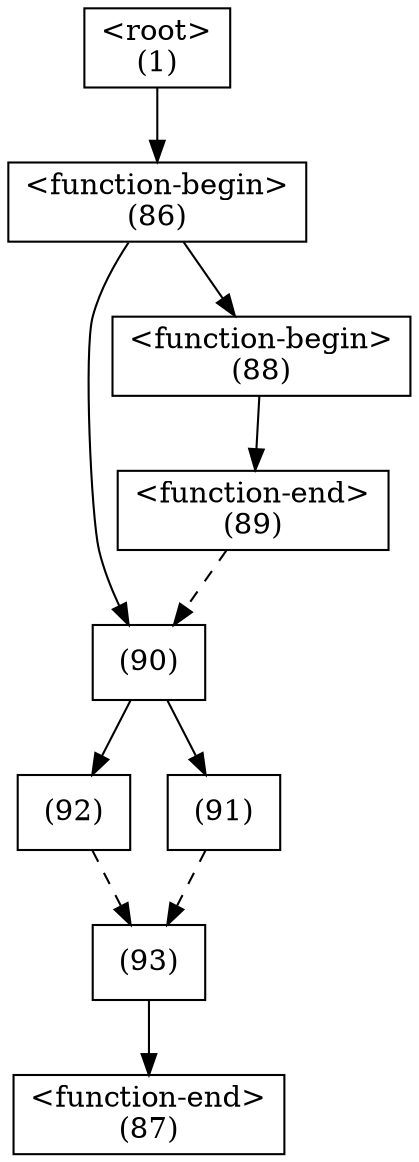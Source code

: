 digraph graphname {
n93 [shape=box,label="(93)"];
n92 -> n93[style="dashed"];
n91 -> n93[style="dashed"];
n92 [shape=box,label="(92)"];
n90 -> n92[style="solid"];
n91 [shape=box,label="(91)"];
n90 -> n91[style="solid"];
n90 [shape=box,label="(90)"];
n89 -> n90[style="dashed"];
n86 -> n90[style="solid"];
n89 [shape=box,label="<function-end>
(89)"];
n88 -> n89[style="solid"];
n88 [shape=box,label="<function-begin>
(88)"];
n86 -> n88[style="solid"];
n87 [shape=box,label="<function-end>
(87)"];
n93 -> n87[style="solid"];
n86 [shape=box,label="<function-begin>
(86)"];
n1 -> n86[style="solid"];
n1 [shape=box,label="<root>
(1)"];
}
